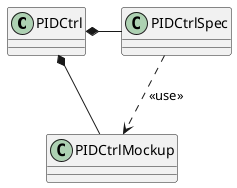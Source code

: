 @startuml
'https://plantuml.com/class-diagram

class PIDCtrl

PIDCtrl *- PIDCtrlSpec
PIDCtrlSpec ..> PIDCtrlMockup : <<use>>
PIDCtrl *- PIDCtrlMockup

@enduml
